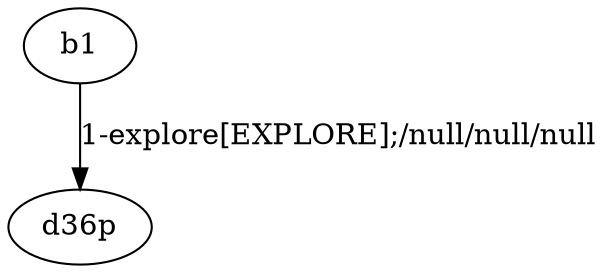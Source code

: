 # Total number of goals covered by this test: 1
# b1 --> d36p

digraph g {
"b1" -> "d36p" [label = "1-explore[EXPLORE];/null/null/null"];
}